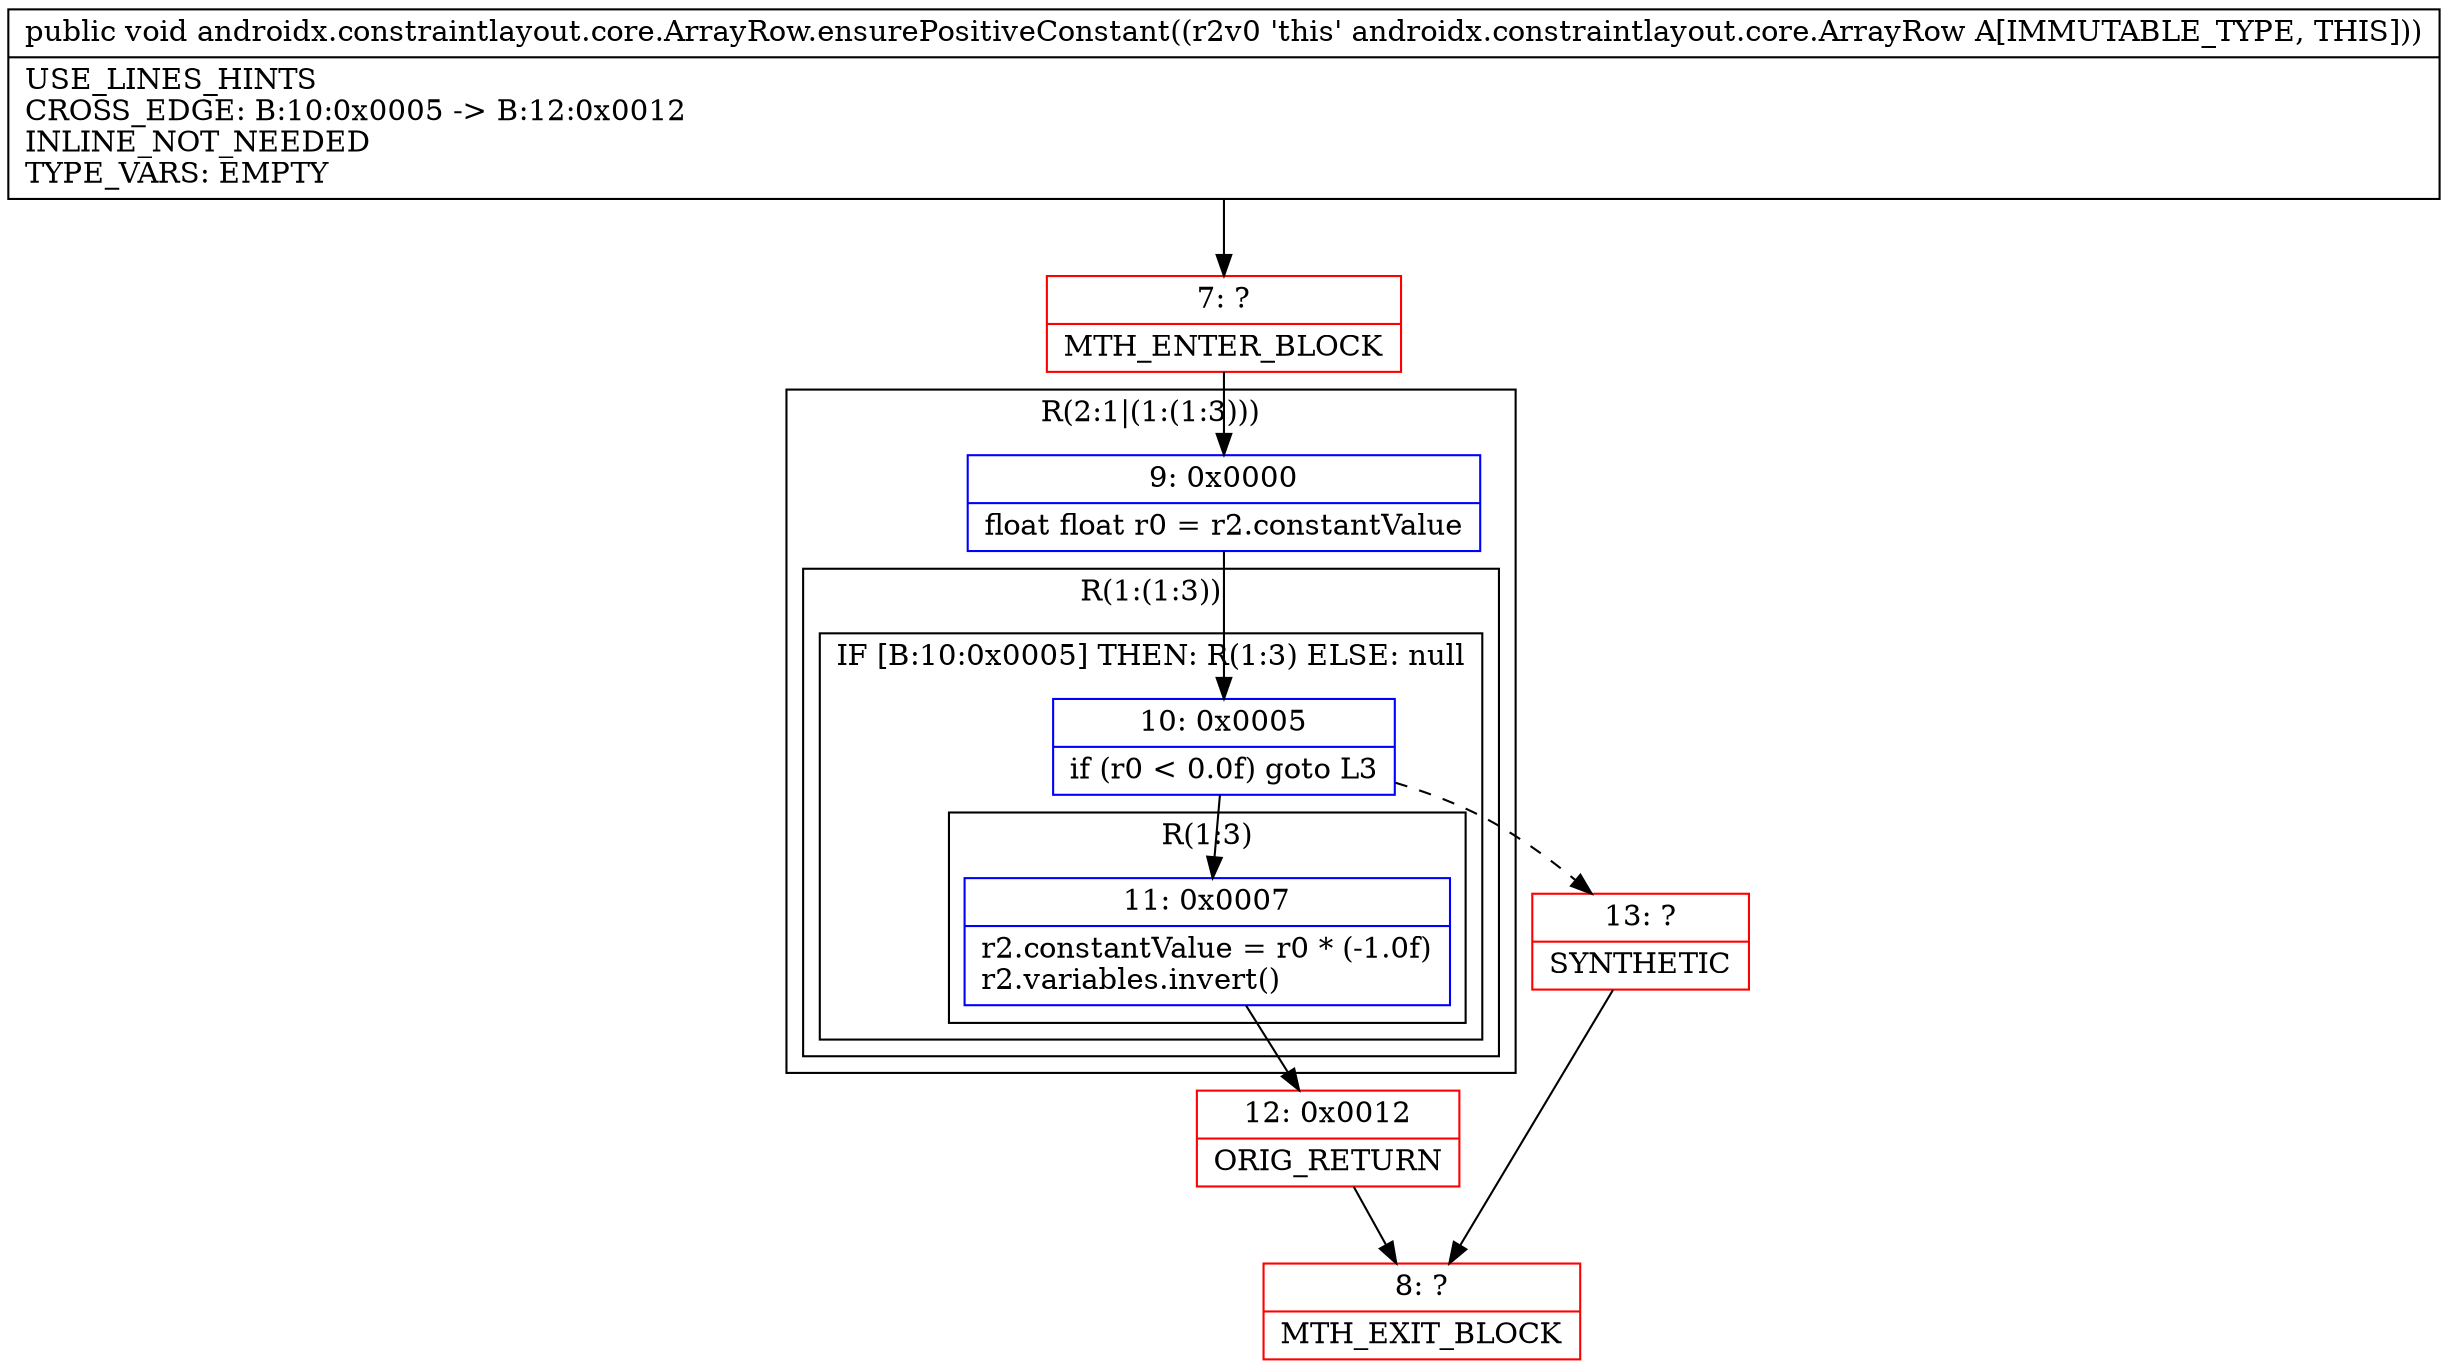 digraph "CFG forandroidx.constraintlayout.core.ArrayRow.ensurePositiveConstant()V" {
subgraph cluster_Region_1930431063 {
label = "R(2:1|(1:(1:3)))";
node [shape=record,color=blue];
Node_9 [shape=record,label="{9\:\ 0x0000|float float r0 = r2.constantValue\l}"];
subgraph cluster_Region_768573177 {
label = "R(1:(1:3))";
node [shape=record,color=blue];
subgraph cluster_IfRegion_1018264688 {
label = "IF [B:10:0x0005] THEN: R(1:3) ELSE: null";
node [shape=record,color=blue];
Node_10 [shape=record,label="{10\:\ 0x0005|if (r0 \< 0.0f) goto L3\l}"];
subgraph cluster_Region_1309955724 {
label = "R(1:3)";
node [shape=record,color=blue];
Node_11 [shape=record,label="{11\:\ 0x0007|r2.constantValue = r0 * (\-1.0f)\lr2.variables.invert()\l}"];
}
}
}
}
Node_7 [shape=record,color=red,label="{7\:\ ?|MTH_ENTER_BLOCK\l}"];
Node_12 [shape=record,color=red,label="{12\:\ 0x0012|ORIG_RETURN\l}"];
Node_8 [shape=record,color=red,label="{8\:\ ?|MTH_EXIT_BLOCK\l}"];
Node_13 [shape=record,color=red,label="{13\:\ ?|SYNTHETIC\l}"];
MethodNode[shape=record,label="{public void androidx.constraintlayout.core.ArrayRow.ensurePositiveConstant((r2v0 'this' androidx.constraintlayout.core.ArrayRow A[IMMUTABLE_TYPE, THIS]))  | USE_LINES_HINTS\lCROSS_EDGE: B:10:0x0005 \-\> B:12:0x0012\lINLINE_NOT_NEEDED\lTYPE_VARS: EMPTY\l}"];
MethodNode -> Node_7;Node_9 -> Node_10;
Node_10 -> Node_11;
Node_10 -> Node_13[style=dashed];
Node_11 -> Node_12;
Node_7 -> Node_9;
Node_12 -> Node_8;
Node_13 -> Node_8;
}

